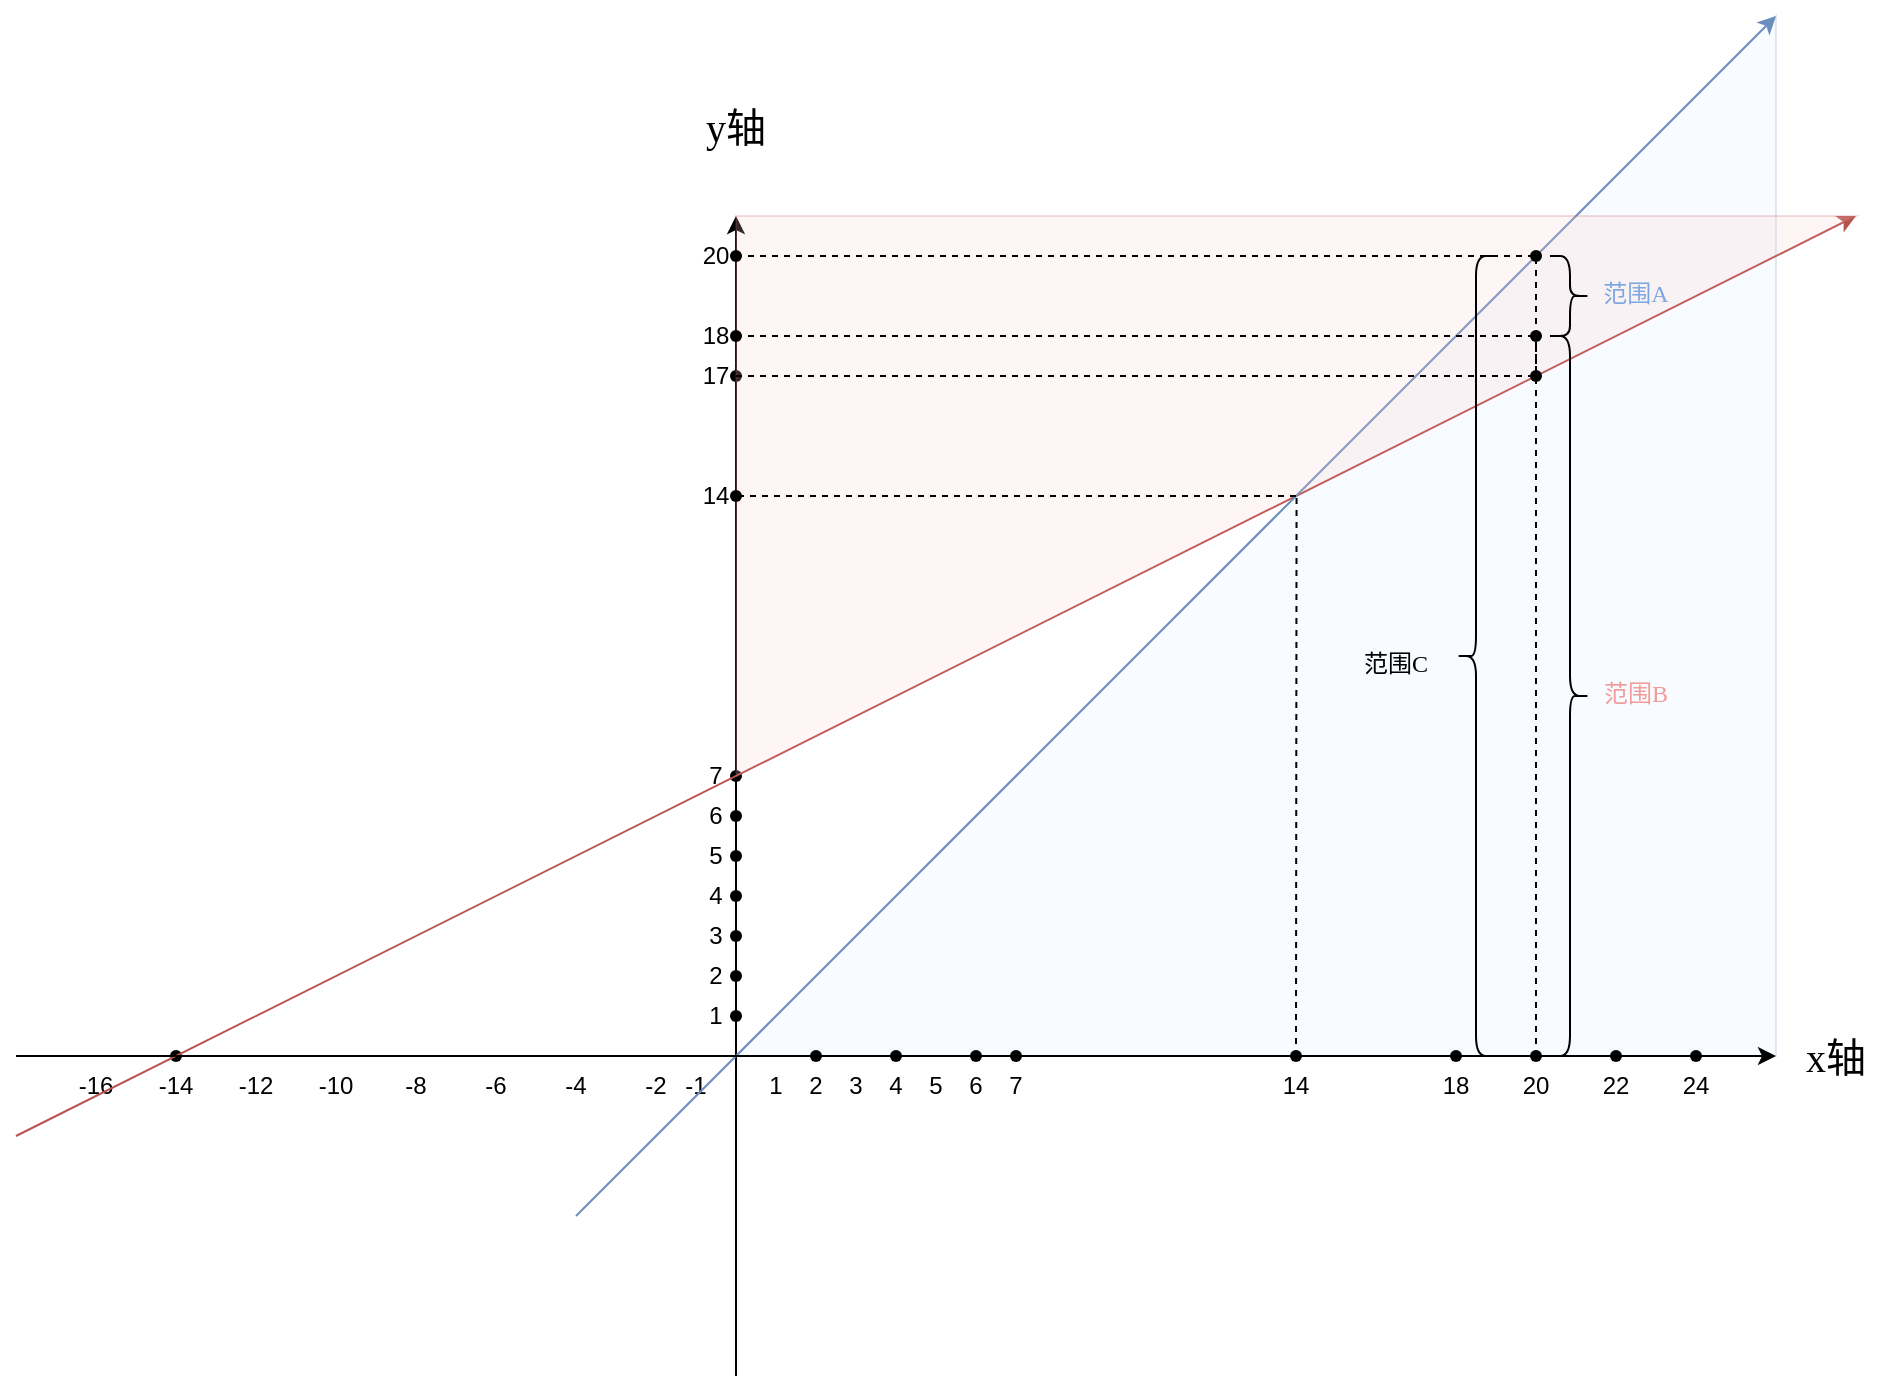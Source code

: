 <mxfile version="16.1.0" type="github">
  <diagram id="JrLgVo83opMoaeoCqVSy" name="第 1 页">
    <mxGraphModel dx="2219" dy="2122" grid="1" gridSize="10" guides="1" tooltips="1" connect="1" arrows="1" fold="1" page="1" pageScale="1" pageWidth="827" pageHeight="1169" background="#ffffff" math="0" shadow="0">
      <root>
        <mxCell id="0" />
        <mxCell id="1" parent="0" />
        <mxCell id="L2mpfw4ouIo0iJSDVPGY-59" value="" style="shape=waypoint;sketch=0;fillStyle=solid;size=6;pointerEvents=1;points=[];fillColor=none;resizable=0;rotatable=0;perimeter=centerPerimeter;snapToPoint=1;" vertex="1" parent="1">
          <mxGeometry x="380" width="40" height="40" as="geometry" />
        </mxCell>
        <mxCell id="L2mpfw4ouIo0iJSDVPGY-74" value="" style="endArrow=none;html=1;rounded=0;endFill=1;entryDx=0;entryDy=0;entryPerimeter=0;" edge="1" parent="1" target="L2mpfw4ouIo0iJSDVPGY-73">
          <mxGeometry width="50" height="50" relative="1" as="geometry">
            <mxPoint x="400" y="520" as="sourcePoint" />
            <mxPoint x="400.0" y="-60" as="targetPoint" />
          </mxGeometry>
        </mxCell>
        <mxCell id="L2mpfw4ouIo0iJSDVPGY-43" value="" style="verticalLabelPosition=bottom;verticalAlign=top;html=1;shape=mxgraph.basic.orthogonal_triangle;rotation=-180;direction=south;strokeColor=#6c8ebf;opacity=20;fillColor=#dae8fc;" vertex="1" parent="1">
          <mxGeometry x="400" y="-160" width="520" height="520" as="geometry" />
        </mxCell>
        <mxCell id="L2mpfw4ouIo0iJSDVPGY-16" value="7" style="text;html=1;strokeColor=none;fillColor=none;align=center;verticalAlign=middle;whiteSpace=wrap;rounded=0;" vertex="1" parent="1">
          <mxGeometry x="370" y="200" width="40" height="40" as="geometry" />
        </mxCell>
        <mxCell id="L2mpfw4ouIo0iJSDVPGY-11" value="2" style="text;html=1;strokeColor=none;fillColor=none;align=center;verticalAlign=middle;whiteSpace=wrap;rounded=0;" vertex="1" parent="1">
          <mxGeometry x="370" y="300" width="40" height="40" as="geometry" />
        </mxCell>
        <mxCell id="L2mpfw4ouIo0iJSDVPGY-12" value="3" style="text;html=1;strokeColor=none;fillColor=none;align=center;verticalAlign=middle;whiteSpace=wrap;rounded=0;" vertex="1" parent="1">
          <mxGeometry x="370" y="280" width="40" height="40" as="geometry" />
        </mxCell>
        <mxCell id="L2mpfw4ouIo0iJSDVPGY-13" value="4" style="text;html=1;strokeColor=none;fillColor=none;align=center;verticalAlign=middle;whiteSpace=wrap;rounded=0;" vertex="1" parent="1">
          <mxGeometry x="370" y="260" width="40" height="40" as="geometry" />
        </mxCell>
        <mxCell id="L2mpfw4ouIo0iJSDVPGY-14" value="5" style="text;html=1;strokeColor=none;fillColor=none;align=center;verticalAlign=middle;whiteSpace=wrap;rounded=0;" vertex="1" parent="1">
          <mxGeometry x="370" y="240" width="40" height="40" as="geometry" />
        </mxCell>
        <mxCell id="L2mpfw4ouIo0iJSDVPGY-15" value="6" style="text;html=1;strokeColor=none;fillColor=none;align=center;verticalAlign=middle;whiteSpace=wrap;rounded=0;" vertex="1" parent="1">
          <mxGeometry x="370" y="220" width="40" height="40" as="geometry" />
        </mxCell>
        <mxCell id="L2mpfw4ouIo0iJSDVPGY-17" value="" style="shape=waypoint;sketch=0;fillStyle=solid;size=6;pointerEvents=1;points=[];fillColor=none;resizable=0;rotatable=0;perimeter=centerPerimeter;snapToPoint=1;" vertex="1" parent="1">
          <mxGeometry x="380" y="200" width="40" height="40" as="geometry" />
        </mxCell>
        <mxCell id="L2mpfw4ouIo0iJSDVPGY-18" value="" style="shape=waypoint;sketch=0;fillStyle=solid;size=6;pointerEvents=1;points=[];fillColor=none;resizable=0;rotatable=0;perimeter=centerPerimeter;snapToPoint=1;" vertex="1" parent="1">
          <mxGeometry x="380" y="220" width="40" height="40" as="geometry" />
        </mxCell>
        <mxCell id="L2mpfw4ouIo0iJSDVPGY-19" value="" style="shape=waypoint;sketch=0;fillStyle=solid;size=6;pointerEvents=1;points=[];fillColor=none;resizable=0;rotatable=0;perimeter=centerPerimeter;snapToPoint=1;" vertex="1" parent="1">
          <mxGeometry x="380" y="240" width="40" height="40" as="geometry" />
        </mxCell>
        <mxCell id="L2mpfw4ouIo0iJSDVPGY-20" value="" style="shape=waypoint;sketch=0;fillStyle=solid;size=6;pointerEvents=1;points=[];fillColor=none;resizable=0;rotatable=0;perimeter=centerPerimeter;snapToPoint=1;" vertex="1" parent="1">
          <mxGeometry x="380" y="260" width="40" height="40" as="geometry" />
        </mxCell>
        <mxCell id="L2mpfw4ouIo0iJSDVPGY-21" value="" style="shape=waypoint;sketch=0;fillStyle=solid;size=6;pointerEvents=1;points=[];fillColor=none;resizable=0;rotatable=0;perimeter=centerPerimeter;snapToPoint=1;" vertex="1" parent="1">
          <mxGeometry x="380" y="280" width="40" height="40" as="geometry" />
        </mxCell>
        <mxCell id="L2mpfw4ouIo0iJSDVPGY-22" value="" style="shape=waypoint;sketch=0;fillStyle=solid;size=6;pointerEvents=1;points=[];fillColor=none;resizable=0;rotatable=0;perimeter=centerPerimeter;snapToPoint=1;" vertex="1" parent="1">
          <mxGeometry x="380" y="300" width="40" height="40" as="geometry" />
        </mxCell>
        <mxCell id="L2mpfw4ouIo0iJSDVPGY-4" value="2" style="text;html=1;strokeColor=none;fillColor=none;align=center;verticalAlign=middle;whiteSpace=wrap;rounded=0;" vertex="1" parent="1">
          <mxGeometry x="420" y="360" width="40" height="30" as="geometry" />
        </mxCell>
        <mxCell id="L2mpfw4ouIo0iJSDVPGY-5" value="3" style="text;html=1;strokeColor=none;fillColor=none;align=center;verticalAlign=middle;whiteSpace=wrap;rounded=0;" vertex="1" parent="1">
          <mxGeometry x="440" y="360" width="40" height="30" as="geometry" />
        </mxCell>
        <mxCell id="L2mpfw4ouIo0iJSDVPGY-6" value="4" style="text;html=1;strokeColor=none;fillColor=none;align=center;verticalAlign=middle;whiteSpace=wrap;rounded=0;" vertex="1" parent="1">
          <mxGeometry x="460" y="360" width="40" height="30" as="geometry" />
        </mxCell>
        <mxCell id="L2mpfw4ouIo0iJSDVPGY-7" value="5" style="text;html=1;strokeColor=none;fillColor=none;align=center;verticalAlign=middle;whiteSpace=wrap;rounded=0;" vertex="1" parent="1">
          <mxGeometry x="480" y="360" width="40" height="30" as="geometry" />
        </mxCell>
        <mxCell id="L2mpfw4ouIo0iJSDVPGY-8" value="6" style="text;html=1;strokeColor=none;fillColor=none;align=center;verticalAlign=middle;whiteSpace=wrap;rounded=0;" vertex="1" parent="1">
          <mxGeometry x="500" y="360" width="40" height="30" as="geometry" />
        </mxCell>
        <mxCell id="L2mpfw4ouIo0iJSDVPGY-9" value="7" style="text;html=1;strokeColor=none;fillColor=none;align=center;verticalAlign=middle;whiteSpace=wrap;rounded=0;" vertex="1" parent="1">
          <mxGeometry x="520" y="360" width="40" height="30" as="geometry" />
        </mxCell>
        <mxCell id="L2mpfw4ouIo0iJSDVPGY-1" value="" style="endArrow=classic;html=1;rounded=0;endFill=1;startArrow=none;entryX=0;entryY=1;entryDx=0;entryDy=0;entryPerimeter=0;" edge="1" parent="1" source="L2mpfw4ouIo0iJSDVPGY-65" target="L2mpfw4ouIo0iJSDVPGY-43">
          <mxGeometry width="50" height="50" relative="1" as="geometry">
            <mxPoint x="40" y="360" as="sourcePoint" />
            <mxPoint x="880" y="360" as="targetPoint" />
          </mxGeometry>
        </mxCell>
        <mxCell id="L2mpfw4ouIo0iJSDVPGY-2" value="" style="endArrow=classic;html=1;rounded=0;endFill=1;entryX=0;entryY=1;entryDx=0;entryDy=0;entryPerimeter=0;startArrow=none;" edge="1" parent="1" source="L2mpfw4ouIo0iJSDVPGY-73" target="L2mpfw4ouIo0iJSDVPGY-42">
          <mxGeometry width="50" height="50" relative="1" as="geometry">
            <mxPoint x="400" y="520" as="sourcePoint" />
            <mxPoint x="400" y="40" as="targetPoint" />
          </mxGeometry>
        </mxCell>
        <mxCell id="L2mpfw4ouIo0iJSDVPGY-3" value="1" style="text;html=1;strokeColor=none;fillColor=none;align=center;verticalAlign=middle;whiteSpace=wrap;rounded=0;" vertex="1" parent="1">
          <mxGeometry x="400" y="360" width="40" height="30" as="geometry" />
        </mxCell>
        <mxCell id="L2mpfw4ouIo0iJSDVPGY-10" value="1" style="text;html=1;strokeColor=none;fillColor=none;align=center;verticalAlign=middle;whiteSpace=wrap;rounded=0;" vertex="1" parent="1">
          <mxGeometry x="370" y="320" width="40" height="40" as="geometry" />
        </mxCell>
        <mxCell id="L2mpfw4ouIo0iJSDVPGY-23" value="" style="shape=waypoint;sketch=0;fillStyle=solid;size=6;pointerEvents=1;points=[];fillColor=none;resizable=0;rotatable=0;perimeter=centerPerimeter;snapToPoint=1;" vertex="1" parent="1">
          <mxGeometry x="380" y="320" width="40" height="40" as="geometry" />
        </mxCell>
        <mxCell id="L2mpfw4ouIo0iJSDVPGY-25" value="-1" style="text;html=1;strokeColor=none;fillColor=none;align=center;verticalAlign=middle;whiteSpace=wrap;rounded=0;" vertex="1" parent="1">
          <mxGeometry x="360" y="355" width="40" height="40" as="geometry" />
        </mxCell>
        <mxCell id="L2mpfw4ouIo0iJSDVPGY-26" value="-4" style="text;html=1;strokeColor=none;fillColor=none;align=center;verticalAlign=middle;whiteSpace=wrap;rounded=0;" vertex="1" parent="1">
          <mxGeometry x="300" y="355" width="40" height="40" as="geometry" />
        </mxCell>
        <mxCell id="L2mpfw4ouIo0iJSDVPGY-27" value="-2" style="text;html=1;strokeColor=none;fillColor=none;align=center;verticalAlign=middle;whiteSpace=wrap;rounded=0;" vertex="1" parent="1">
          <mxGeometry x="340" y="355" width="40" height="40" as="geometry" />
        </mxCell>
        <mxCell id="L2mpfw4ouIo0iJSDVPGY-28" value="-6" style="text;html=1;strokeColor=none;fillColor=none;align=center;verticalAlign=middle;whiteSpace=wrap;rounded=0;" vertex="1" parent="1">
          <mxGeometry x="260" y="355" width="40" height="40" as="geometry" />
        </mxCell>
        <mxCell id="L2mpfw4ouIo0iJSDVPGY-29" value="-8" style="text;html=1;strokeColor=none;fillColor=none;align=center;verticalAlign=middle;whiteSpace=wrap;rounded=0;" vertex="1" parent="1">
          <mxGeometry x="220" y="355" width="40" height="40" as="geometry" />
        </mxCell>
        <mxCell id="L2mpfw4ouIo0iJSDVPGY-30" value="-10" style="text;html=1;strokeColor=none;fillColor=none;align=center;verticalAlign=middle;whiteSpace=wrap;rounded=0;" vertex="1" parent="1">
          <mxGeometry x="180" y="355" width="40" height="40" as="geometry" />
        </mxCell>
        <mxCell id="L2mpfw4ouIo0iJSDVPGY-31" value="-12" style="text;html=1;strokeColor=none;fillColor=none;align=center;verticalAlign=middle;whiteSpace=wrap;rounded=0;" vertex="1" parent="1">
          <mxGeometry x="140" y="355" width="40" height="40" as="geometry" />
        </mxCell>
        <mxCell id="L2mpfw4ouIo0iJSDVPGY-32" value="-14" style="text;html=1;strokeColor=none;fillColor=none;align=center;verticalAlign=middle;whiteSpace=wrap;rounded=0;" vertex="1" parent="1">
          <mxGeometry x="100" y="355" width="40" height="40" as="geometry" />
        </mxCell>
        <mxCell id="L2mpfw4ouIo0iJSDVPGY-33" value="-16" style="text;html=1;strokeColor=none;fillColor=none;align=center;verticalAlign=middle;whiteSpace=wrap;rounded=0;" vertex="1" parent="1">
          <mxGeometry x="60" y="355" width="40" height="40" as="geometry" />
        </mxCell>
        <mxCell id="L2mpfw4ouIo0iJSDVPGY-34" value="" style="shape=waypoint;sketch=0;fillStyle=solid;size=6;pointerEvents=1;points=[];fillColor=none;resizable=0;rotatable=0;perimeter=centerPerimeter;snapToPoint=1;" vertex="1" parent="1">
          <mxGeometry x="100" y="340" width="40" height="40" as="geometry" />
        </mxCell>
        <mxCell id="L2mpfw4ouIo0iJSDVPGY-36" value="" style="endArrow=classic;html=1;rounded=0;endFill=1;fillColor=#f8cecc;strokeColor=#b85450;entryX=0;entryY=0;entryDx=0;entryDy=0;entryPerimeter=0;" edge="1" parent="1" target="L2mpfw4ouIo0iJSDVPGY-42">
          <mxGeometry width="50" height="50" relative="1" as="geometry">
            <mxPoint x="40" y="400" as="sourcePoint" />
            <mxPoint x="1000" y="-80" as="targetPoint" />
          </mxGeometry>
        </mxCell>
        <mxCell id="L2mpfw4ouIo0iJSDVPGY-37" value="" style="endArrow=classic;html=1;rounded=0;endFill=1;fillColor=#dae8fc;strokeColor=#6c8ebf;entryX=1;entryY=1;entryDx=0;entryDy=0;entryPerimeter=0;" edge="1" parent="1" target="L2mpfw4ouIo0iJSDVPGY-43">
          <mxGeometry width="50" height="50" relative="1" as="geometry">
            <mxPoint x="320" y="440" as="sourcePoint" />
            <mxPoint x="880" y="-120" as="targetPoint" />
          </mxGeometry>
        </mxCell>
        <mxCell id="L2mpfw4ouIo0iJSDVPGY-46" style="edgeStyle=none;rounded=0;orthogonalLoop=1;jettySize=auto;html=1;exitX=0.5;exitY=0;exitDx=0;exitDy=0;entryX=0.541;entryY=0.539;entryDx=0;entryDy=0;entryPerimeter=0;endArrow=none;endFill=0;dashed=1;" edge="1" parent="1" source="L2mpfw4ouIo0iJSDVPGY-38" target="L2mpfw4ouIo0iJSDVPGY-43">
          <mxGeometry relative="1" as="geometry" />
        </mxCell>
        <mxCell id="L2mpfw4ouIo0iJSDVPGY-38" value="14" style="text;html=1;strokeColor=none;fillColor=none;align=center;verticalAlign=middle;whiteSpace=wrap;rounded=0;" vertex="1" parent="1">
          <mxGeometry x="660" y="360" width="40" height="30" as="geometry" />
        </mxCell>
        <mxCell id="L2mpfw4ouIo0iJSDVPGY-39" value="14" style="text;html=1;strokeColor=none;fillColor=none;align=center;verticalAlign=middle;whiteSpace=wrap;rounded=0;" vertex="1" parent="1">
          <mxGeometry x="370" y="60" width="40" height="40" as="geometry" />
        </mxCell>
        <mxCell id="L2mpfw4ouIo0iJSDVPGY-42" value="" style="verticalLabelPosition=bottom;verticalAlign=top;html=1;shape=mxgraph.basic.orthogonal_triangle;rotation=0;direction=south;strokeColor=#b85450;opacity=20;fillColor=#f8cecc;" vertex="1" parent="1">
          <mxGeometry x="400" y="-60" width="560" height="280" as="geometry" />
        </mxCell>
        <mxCell id="L2mpfw4ouIo0iJSDVPGY-47" style="edgeStyle=none;rounded=0;orthogonalLoop=1;jettySize=auto;html=1;exitDx=0;exitDy=0;exitPerimeter=0;entryX=0.496;entryY=1.002;entryDx=0;entryDy=0;entryPerimeter=0;dashed=1;endArrow=none;endFill=0;startArrow=none;" edge="1" parent="1" source="L2mpfw4ouIo0iJSDVPGY-60" target="L2mpfw4ouIo0iJSDVPGY-42">
          <mxGeometry relative="1" as="geometry" />
        </mxCell>
        <mxCell id="L2mpfw4ouIo0iJSDVPGY-48" value="18" style="text;html=1;strokeColor=none;fillColor=none;align=center;verticalAlign=middle;whiteSpace=wrap;rounded=0;" vertex="1" parent="1">
          <mxGeometry x="740" y="360" width="40" height="30" as="geometry" />
        </mxCell>
        <mxCell id="L2mpfw4ouIo0iJSDVPGY-49" value="18" style="text;html=1;strokeColor=none;fillColor=none;align=center;verticalAlign=middle;whiteSpace=wrap;rounded=0;" vertex="1" parent="1">
          <mxGeometry x="370" y="-20" width="40" height="40" as="geometry" />
        </mxCell>
        <mxCell id="L2mpfw4ouIo0iJSDVPGY-50" value="20" style="text;html=1;strokeColor=none;fillColor=none;align=center;verticalAlign=middle;whiteSpace=wrap;rounded=0;" vertex="1" parent="1">
          <mxGeometry x="780" y="360" width="40" height="30" as="geometry" />
        </mxCell>
        <mxCell id="L2mpfw4ouIo0iJSDVPGY-51" style="edgeStyle=none;rounded=0;orthogonalLoop=1;jettySize=auto;html=1;exitDx=0;exitDy=0;endArrow=none;endFill=0;dashed=1;entryX=0.501;entryY=1.016;entryDx=0;entryDy=0;entryPerimeter=0;startArrow=none;" edge="1" parent="1" source="L2mpfw4ouIo0iJSDVPGY-79" target="L2mpfw4ouIo0iJSDVPGY-52">
          <mxGeometry relative="1" as="geometry">
            <mxPoint x="690" y="370" as="sourcePoint" />
            <mxPoint x="1000" y="320" as="targetPoint" />
          </mxGeometry>
        </mxCell>
        <mxCell id="L2mpfw4ouIo0iJSDVPGY-52" value="" style="shape=waypoint;sketch=0;fillStyle=solid;size=6;pointerEvents=1;points=[];fillColor=none;resizable=0;rotatable=0;perimeter=centerPerimeter;snapToPoint=1;" vertex="1" parent="1">
          <mxGeometry x="780" y="-20" width="40" height="40" as="geometry" />
        </mxCell>
        <mxCell id="L2mpfw4ouIo0iJSDVPGY-53" style="edgeStyle=none;rounded=0;orthogonalLoop=1;jettySize=auto;html=1;exitX=0.75;exitY=0.5;exitDx=0;exitDy=0;endArrow=none;endFill=0;dashed=1;exitPerimeter=0;" edge="1" parent="1" source="L2mpfw4ouIo0iJSDVPGY-49" target="L2mpfw4ouIo0iJSDVPGY-52">
          <mxGeometry relative="1" as="geometry">
            <mxPoint x="810" y="370" as="sourcePoint" />
            <mxPoint x="810" y="10" as="targetPoint" />
          </mxGeometry>
        </mxCell>
        <mxCell id="L2mpfw4ouIo0iJSDVPGY-54" value="17" style="text;html=1;strokeColor=none;fillColor=none;align=center;verticalAlign=middle;whiteSpace=wrap;rounded=0;" vertex="1" parent="1">
          <mxGeometry x="370" width="40" height="40" as="geometry" />
        </mxCell>
        <mxCell id="L2mpfw4ouIo0iJSDVPGY-55" style="edgeStyle=none;rounded=0;orthogonalLoop=1;jettySize=auto;html=1;exitX=0.75;exitY=0.5;exitDx=0;exitDy=0;endArrow=none;endFill=0;dashed=1;exitPerimeter=0;" edge="1" parent="1">
          <mxGeometry relative="1" as="geometry">
            <mxPoint x="400" y="20.0" as="sourcePoint" />
            <mxPoint x="800" y="20.0" as="targetPoint" />
          </mxGeometry>
        </mxCell>
        <mxCell id="L2mpfw4ouIo0iJSDVPGY-57" style="edgeStyle=none;rounded=0;orthogonalLoop=1;jettySize=auto;html=1;exitDx=0;exitDy=0;endArrow=none;endFill=0;dashed=1;exitPerimeter=0;startArrow=none;" edge="1" parent="1" source="L2mpfw4ouIo0iJSDVPGY-77">
          <mxGeometry relative="1" as="geometry">
            <mxPoint x="400" y="-40.0" as="sourcePoint" />
            <mxPoint x="800" y="-40.0" as="targetPoint" />
          </mxGeometry>
        </mxCell>
        <mxCell id="L2mpfw4ouIo0iJSDVPGY-58" value="" style="shape=waypoint;sketch=0;fillStyle=solid;size=6;pointerEvents=1;points=[];fillColor=none;resizable=0;rotatable=0;perimeter=centerPerimeter;snapToPoint=1;" vertex="1" parent="1">
          <mxGeometry x="380" y="-20" width="40" height="40" as="geometry" />
        </mxCell>
        <mxCell id="L2mpfw4ouIo0iJSDVPGY-60" value="" style="shape=waypoint;sketch=0;fillStyle=solid;size=6;pointerEvents=1;points=[];fillColor=none;resizable=0;rotatable=0;perimeter=centerPerimeter;snapToPoint=1;" vertex="1" parent="1">
          <mxGeometry x="380" y="60" width="40" height="40" as="geometry" />
        </mxCell>
        <mxCell id="L2mpfw4ouIo0iJSDVPGY-61" value="" style="edgeStyle=none;rounded=0;orthogonalLoop=1;jettySize=auto;html=1;exitX=0.5;exitY=0.5;exitDx=0;exitDy=0;exitPerimeter=0;entryDx=0;entryDy=0;entryPerimeter=0;dashed=1;endArrow=none;endFill=0;" edge="1" parent="1" source="L2mpfw4ouIo0iJSDVPGY-42" target="L2mpfw4ouIo0iJSDVPGY-60">
          <mxGeometry relative="1" as="geometry">
            <mxPoint x="680" y="80" as="sourcePoint" />
            <mxPoint x="398.88" y="78.88" as="targetPoint" />
          </mxGeometry>
        </mxCell>
        <mxCell id="L2mpfw4ouIo0iJSDVPGY-62" value="" style="shape=waypoint;sketch=0;fillStyle=solid;size=6;pointerEvents=1;points=[];fillColor=none;resizable=0;rotatable=0;perimeter=centerPerimeter;snapToPoint=1;" vertex="1" parent="1">
          <mxGeometry x="660" y="340" width="40" height="40" as="geometry" />
        </mxCell>
        <mxCell id="L2mpfw4ouIo0iJSDVPGY-63" value="" style="shape=waypoint;sketch=0;fillStyle=solid;size=6;pointerEvents=1;points=[];fillColor=none;resizable=0;rotatable=0;perimeter=centerPerimeter;snapToPoint=1;" vertex="1" parent="1">
          <mxGeometry x="780" y="340" width="40" height="40" as="geometry" />
        </mxCell>
        <mxCell id="L2mpfw4ouIo0iJSDVPGY-64" value="" style="shape=waypoint;sketch=0;fillStyle=solid;size=6;pointerEvents=1;points=[];fillColor=none;resizable=0;rotatable=0;perimeter=centerPerimeter;snapToPoint=1;" vertex="1" parent="1">
          <mxGeometry x="740" y="340" width="40" height="40" as="geometry" />
        </mxCell>
        <mxCell id="L2mpfw4ouIo0iJSDVPGY-65" value="" style="shape=waypoint;sketch=0;fillStyle=solid;size=6;pointerEvents=1;points=[];fillColor=none;resizable=0;rotatable=0;perimeter=centerPerimeter;snapToPoint=1;" vertex="1" parent="1">
          <mxGeometry x="520" y="340" width="40" height="40" as="geometry" />
        </mxCell>
        <mxCell id="L2mpfw4ouIo0iJSDVPGY-66" value="" style="endArrow=none;html=1;rounded=0;endFill=1;startArrow=none;" edge="1" parent="1" source="L2mpfw4ouIo0iJSDVPGY-67" target="L2mpfw4ouIo0iJSDVPGY-65">
          <mxGeometry width="50" height="50" relative="1" as="geometry">
            <mxPoint x="40" y="360" as="sourcePoint" />
            <mxPoint x="880" y="360" as="targetPoint" />
          </mxGeometry>
        </mxCell>
        <mxCell id="L2mpfw4ouIo0iJSDVPGY-67" value="" style="shape=waypoint;sketch=0;fillStyle=solid;size=6;pointerEvents=1;points=[];fillColor=none;resizable=0;rotatable=0;perimeter=centerPerimeter;snapToPoint=1;" vertex="1" parent="1">
          <mxGeometry x="500" y="340" width="40" height="40" as="geometry" />
        </mxCell>
        <mxCell id="L2mpfw4ouIo0iJSDVPGY-68" value="" style="endArrow=none;html=1;rounded=0;endFill=1;startArrow=none;" edge="1" parent="1" source="L2mpfw4ouIo0iJSDVPGY-71" target="L2mpfw4ouIo0iJSDVPGY-67">
          <mxGeometry width="50" height="50" relative="1" as="geometry">
            <mxPoint x="40" y="360" as="sourcePoint" />
            <mxPoint x="540" y="360" as="targetPoint" />
          </mxGeometry>
        </mxCell>
        <mxCell id="L2mpfw4ouIo0iJSDVPGY-70" value="" style="shape=waypoint;sketch=0;fillStyle=solid;size=6;pointerEvents=1;points=[];fillColor=none;resizable=0;rotatable=0;perimeter=centerPerimeter;snapToPoint=1;" vertex="1" parent="1">
          <mxGeometry x="460" y="340" width="40" height="40" as="geometry" />
        </mxCell>
        <mxCell id="L2mpfw4ouIo0iJSDVPGY-71" value="" style="shape=waypoint;sketch=0;fillStyle=solid;size=6;pointerEvents=1;points=[];fillColor=none;resizable=0;rotatable=0;perimeter=centerPerimeter;snapToPoint=1;" vertex="1" parent="1">
          <mxGeometry x="420" y="340" width="40" height="40" as="geometry" />
        </mxCell>
        <mxCell id="L2mpfw4ouIo0iJSDVPGY-72" value="" style="endArrow=none;html=1;rounded=0;endFill=1;" edge="1" parent="1" target="L2mpfw4ouIo0iJSDVPGY-71">
          <mxGeometry width="50" height="50" relative="1" as="geometry">
            <mxPoint x="40" y="360" as="sourcePoint" />
            <mxPoint x="520" y="360" as="targetPoint" />
          </mxGeometry>
        </mxCell>
        <mxCell id="L2mpfw4ouIo0iJSDVPGY-73" value="" style="shape=waypoint;sketch=0;fillStyle=solid;size=6;pointerEvents=1;points=[];fillColor=none;resizable=0;rotatable=0;perimeter=centerPerimeter;snapToPoint=1;" vertex="1" parent="1">
          <mxGeometry x="380" y="-60" width="40" height="40" as="geometry" />
        </mxCell>
        <mxCell id="L2mpfw4ouIo0iJSDVPGY-75" value="20" style="text;html=1;strokeColor=none;fillColor=none;align=center;verticalAlign=middle;whiteSpace=wrap;rounded=0;" vertex="1" parent="1">
          <mxGeometry x="370" y="-60" width="40" height="40" as="geometry" />
        </mxCell>
        <mxCell id="L2mpfw4ouIo0iJSDVPGY-77" value="" style="shape=waypoint;sketch=0;fillStyle=solid;size=6;pointerEvents=1;points=[];fillColor=none;resizable=0;rotatable=0;perimeter=centerPerimeter;snapToPoint=1;" vertex="1" parent="1">
          <mxGeometry x="780" y="-60" width="40" height="40" as="geometry" />
        </mxCell>
        <mxCell id="L2mpfw4ouIo0iJSDVPGY-78" value="" style="edgeStyle=none;rounded=0;orthogonalLoop=1;jettySize=auto;html=1;exitX=0.75;exitY=0.5;exitDx=0;exitDy=0;endArrow=none;endFill=0;dashed=1;exitPerimeter=0;" edge="1" parent="1" target="L2mpfw4ouIo0iJSDVPGY-77">
          <mxGeometry relative="1" as="geometry">
            <mxPoint x="400" y="-40" as="sourcePoint" />
            <mxPoint x="800" y="-40" as="targetPoint" />
          </mxGeometry>
        </mxCell>
        <mxCell id="L2mpfw4ouIo0iJSDVPGY-79" value="" style="shape=waypoint;sketch=0;fillStyle=solid;size=6;pointerEvents=1;points=[];fillColor=none;resizable=0;rotatable=0;perimeter=centerPerimeter;snapToPoint=1;" vertex="1" parent="1">
          <mxGeometry x="780" width="40" height="40" as="geometry" />
        </mxCell>
        <mxCell id="L2mpfw4ouIo0iJSDVPGY-80" value="" style="edgeStyle=none;rounded=0;orthogonalLoop=1;jettySize=auto;html=1;exitX=0.5;exitY=0;exitDx=0;exitDy=0;endArrow=none;endFill=0;dashed=1;" edge="1" parent="1" source="L2mpfw4ouIo0iJSDVPGY-50" target="L2mpfw4ouIo0iJSDVPGY-77">
          <mxGeometry relative="1" as="geometry">
            <mxPoint x="800" y="360" as="sourcePoint" />
            <mxPoint x="800" as="targetPoint" />
          </mxGeometry>
        </mxCell>
        <mxCell id="L2mpfw4ouIo0iJSDVPGY-81" value="22" style="text;html=1;strokeColor=none;fillColor=none;align=center;verticalAlign=middle;whiteSpace=wrap;rounded=0;" vertex="1" parent="1">
          <mxGeometry x="820" y="355" width="40" height="40" as="geometry" />
        </mxCell>
        <mxCell id="L2mpfw4ouIo0iJSDVPGY-82" value="24" style="text;html=1;strokeColor=none;fillColor=none;align=center;verticalAlign=middle;whiteSpace=wrap;rounded=0;" vertex="1" parent="1">
          <mxGeometry x="860" y="355" width="40" height="40" as="geometry" />
        </mxCell>
        <mxCell id="L2mpfw4ouIo0iJSDVPGY-83" value="" style="shape=waypoint;sketch=0;fillStyle=solid;size=6;pointerEvents=1;points=[];fillColor=none;resizable=0;rotatable=0;perimeter=centerPerimeter;snapToPoint=1;" vertex="1" parent="1">
          <mxGeometry x="820" y="340" width="40" height="40" as="geometry" />
        </mxCell>
        <mxCell id="L2mpfw4ouIo0iJSDVPGY-84" value="" style="shape=waypoint;sketch=0;fillStyle=solid;size=6;pointerEvents=1;points=[];fillColor=none;resizable=0;rotatable=0;perimeter=centerPerimeter;snapToPoint=1;" vertex="1" parent="1">
          <mxGeometry x="860" y="340" width="40" height="40" as="geometry" />
        </mxCell>
        <mxCell id="L2mpfw4ouIo0iJSDVPGY-85" value="&lt;font face=&quot;Comic Sans MS&quot; style=&quot;font-size: 20px&quot;&gt;x轴&lt;/font&gt;" style="text;html=1;align=center;verticalAlign=middle;whiteSpace=wrap;rounded=0;" vertex="1" parent="1">
          <mxGeometry x="920" y="345" width="60" height="30" as="geometry" />
        </mxCell>
        <mxCell id="L2mpfw4ouIo0iJSDVPGY-87" value="&lt;font face=&quot;Comic Sans MS&quot; style=&quot;font-size: 20px&quot;&gt;y轴&lt;/font&gt;" style="text;html=1;strokeColor=none;fillColor=none;align=center;verticalAlign=middle;whiteSpace=wrap;rounded=0;" vertex="1" parent="1">
          <mxGeometry x="370" y="-120" width="60" height="30" as="geometry" />
        </mxCell>
        <mxCell id="L2mpfw4ouIo0iJSDVPGY-88" value="" style="shape=curlyBracket;whiteSpace=wrap;html=1;rounded=1;flipH=1;fontFamily=Comic Sans MS;fontSize=20;fontColor=#000000;" vertex="1" parent="1">
          <mxGeometry x="807" y="-40" width="20" height="40" as="geometry" />
        </mxCell>
        <mxCell id="L2mpfw4ouIo0iJSDVPGY-89" value="" style="shape=curlyBracket;whiteSpace=wrap;html=1;rounded=1;flipH=1;fontFamily=Comic Sans MS;fontSize=20;fontColor=#000000;" vertex="1" parent="1">
          <mxGeometry x="807" width="20" height="360" as="geometry" />
        </mxCell>
        <mxCell id="L2mpfw4ouIo0iJSDVPGY-90" value="&lt;font style=&quot;font-size: 12px&quot; color=&quot;#7ea6e0&quot;&gt;范围A&lt;/font&gt;" style="text;html=1;strokeColor=none;fillColor=none;align=center;verticalAlign=middle;whiteSpace=wrap;rounded=0;fontFamily=Comic Sans MS;fontSize=20;fontColor=#000000;" vertex="1" parent="1">
          <mxGeometry x="820" y="-40" width="60" height="30" as="geometry" />
        </mxCell>
        <mxCell id="L2mpfw4ouIo0iJSDVPGY-91" value="&lt;font style=&quot;font-size: 12px&quot; color=&quot;#f19c99&quot;&gt;范围B&lt;/font&gt;" style="text;html=1;strokeColor=none;fillColor=none;align=center;verticalAlign=middle;whiteSpace=wrap;rounded=0;fontFamily=Comic Sans MS;fontSize=20;fontColor=#000000;" vertex="1" parent="1">
          <mxGeometry x="820" y="160" width="60" height="30" as="geometry" />
        </mxCell>
        <mxCell id="L2mpfw4ouIo0iJSDVPGY-92" value="" style="shape=curlyBracket;whiteSpace=wrap;html=1;rounded=1;flipH=1;fontFamily=Comic Sans MS;fontSize=20;fontColor=#000000;rotation=-180;" vertex="1" parent="1">
          <mxGeometry x="760" y="-40" width="20" height="400" as="geometry" />
        </mxCell>
        <mxCell id="L2mpfw4ouIo0iJSDVPGY-93" value="&lt;font style=&quot;font-size: 12px&quot;&gt;范围C&lt;/font&gt;" style="text;html=1;strokeColor=none;fillColor=none;align=center;verticalAlign=middle;whiteSpace=wrap;rounded=0;fontFamily=Comic Sans MS;fontSize=20;fontColor=#000000;" vertex="1" parent="1">
          <mxGeometry x="700" y="145" width="60" height="30" as="geometry" />
        </mxCell>
      </root>
    </mxGraphModel>
  </diagram>
</mxfile>

